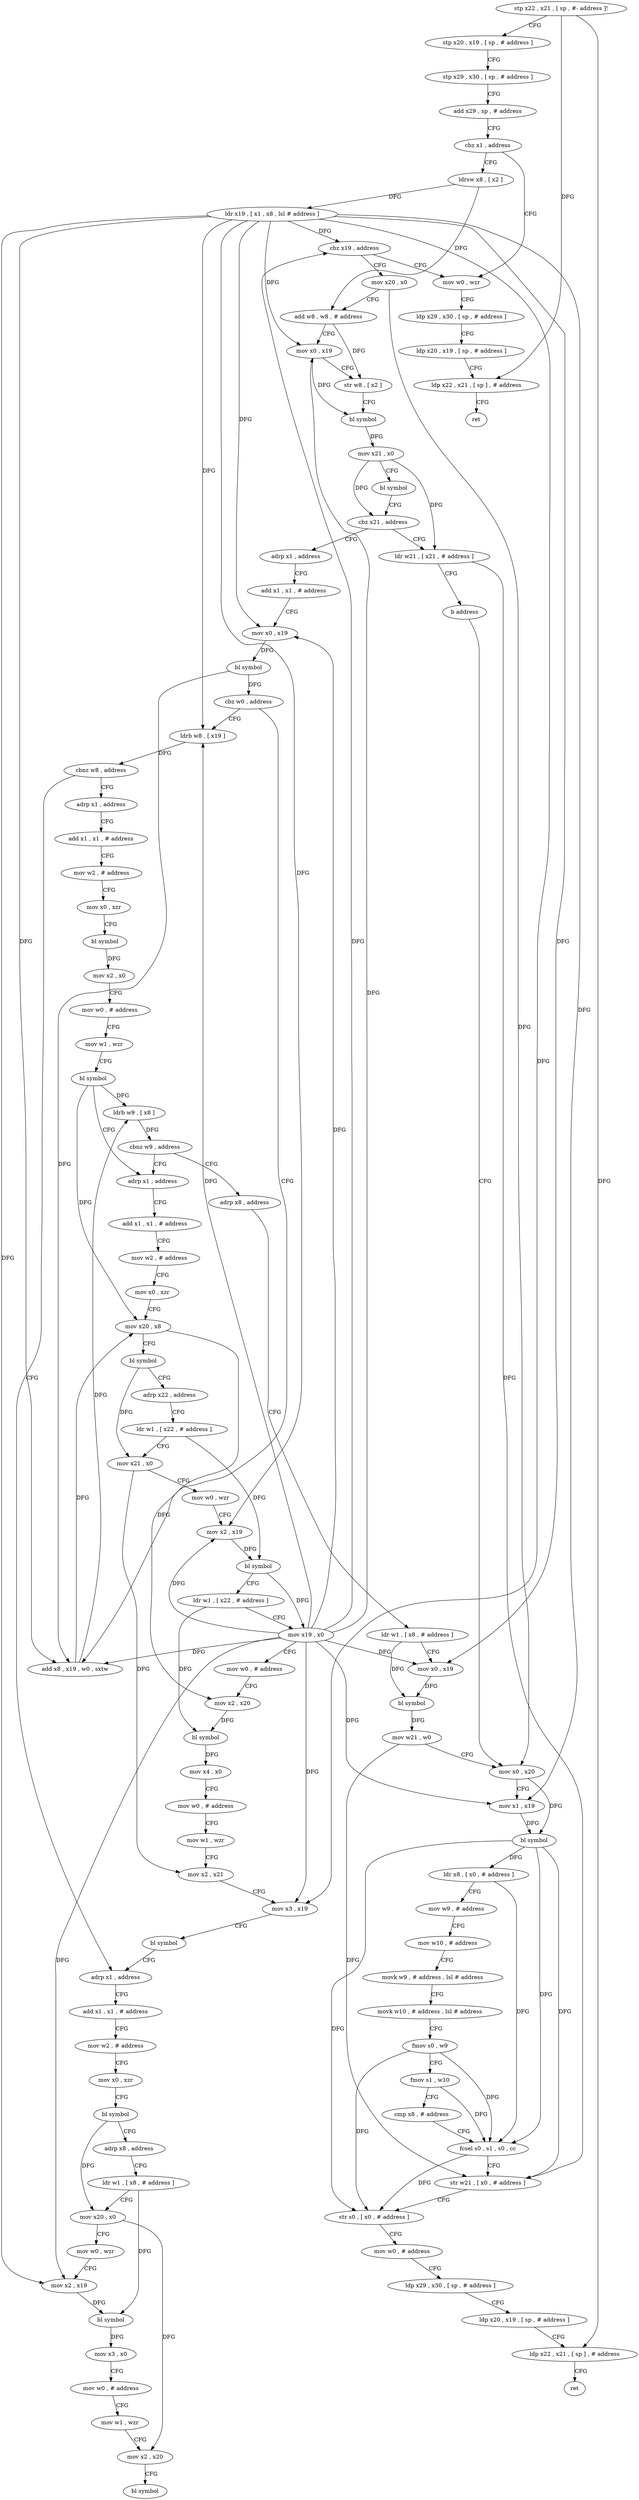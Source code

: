 digraph "func" {
"4249644" [label = "stp x22 , x21 , [ sp , #- address ]!" ]
"4249648" [label = "stp x20 , x19 , [ sp , # address ]" ]
"4249652" [label = "stp x29 , x30 , [ sp , # address ]" ]
"4249656" [label = "add x29 , sp , # address" ]
"4249660" [label = "cbz x1 , address" ]
"4249716" [label = "mov w0 , wzr" ]
"4249664" [label = "ldrsw x8 , [ x2 ]" ]
"4249720" [label = "ldp x29 , x30 , [ sp , # address ]" ]
"4249724" [label = "ldp x20 , x19 , [ sp , # address ]" ]
"4249728" [label = "ldp x22 , x21 , [ sp ] , # address" ]
"4249732" [label = "ret" ]
"4249668" [label = "ldr x19 , [ x1 , x8 , lsl # address ]" ]
"4249672" [label = "cbz x19 , address" ]
"4249676" [label = "mov x20 , x0" ]
"4249680" [label = "add w8 , w8 , # address" ]
"4249684" [label = "mov x0 , x19" ]
"4249688" [label = "str w8 , [ x2 ]" ]
"4249692" [label = "bl symbol" ]
"4249696" [label = "mov x21 , x0" ]
"4249700" [label = "bl symbol" ]
"4249704" [label = "cbz x21 , address" ]
"4249736" [label = "adrp x1 , address" ]
"4249708" [label = "ldr w21 , [ x21 , # address ]" ]
"4249740" [label = "add x1 , x1 , # address" ]
"4249744" [label = "mov x0 , x19" ]
"4249748" [label = "bl symbol" ]
"4249752" [label = "cbz w0 , address" ]
"4249864" [label = "ldrb w8 , [ x19 ]" ]
"4249756" [label = "add x8 , x19 , w0 , sxtw" ]
"4249712" [label = "b address" ]
"4249788" [label = "mov x0 , x20" ]
"4249868" [label = "cbnz w8 , address" ]
"4250000" [label = "adrp x1 , address" ]
"4249872" [label = "adrp x1 , address" ]
"4249760" [label = "ldrb w9 , [ x8 ]" ]
"4249764" [label = "cbnz w9 , address" ]
"4249908" [label = "adrp x1 , address" ]
"4249768" [label = "adrp x8 , address" ]
"4249792" [label = "mov x1 , x19" ]
"4249796" [label = "bl symbol" ]
"4249800" [label = "ldr x8 , [ x0 , # address ]" ]
"4249804" [label = "mov w9 , # address" ]
"4249808" [label = "mov w10 , # address" ]
"4249812" [label = "movk w9 , # address , lsl # address" ]
"4249816" [label = "movk w10 , # address , lsl # address" ]
"4249820" [label = "fmov s0 , w9" ]
"4249824" [label = "fmov s1 , w10" ]
"4249828" [label = "cmp x8 , # address" ]
"4249832" [label = "fcsel s0 , s1 , s0 , cc" ]
"4249836" [label = "str w21 , [ x0 , # address ]" ]
"4249840" [label = "str s0 , [ x0 , # address ]" ]
"4249844" [label = "mov w0 , # address" ]
"4249848" [label = "ldp x29 , x30 , [ sp , # address ]" ]
"4249852" [label = "ldp x20 , x19 , [ sp , # address ]" ]
"4249856" [label = "ldp x22 , x21 , [ sp ] , # address" ]
"4249860" [label = "ret" ]
"4250004" [label = "add x1 , x1 , # address" ]
"4250008" [label = "mov w2 , # address" ]
"4250012" [label = "mov x0 , xzr" ]
"4250016" [label = "bl symbol" ]
"4250020" [label = "adrp x8 , address" ]
"4250024" [label = "ldr w1 , [ x8 , # address ]" ]
"4250028" [label = "mov x20 , x0" ]
"4250032" [label = "mov w0 , wzr" ]
"4250036" [label = "mov x2 , x19" ]
"4250040" [label = "bl symbol" ]
"4250044" [label = "mov x3 , x0" ]
"4250048" [label = "mov w0 , # address" ]
"4250052" [label = "mov w1 , wzr" ]
"4250056" [label = "mov x2 , x20" ]
"4250060" [label = "bl symbol" ]
"4249876" [label = "add x1 , x1 , # address" ]
"4249880" [label = "mov w2 , # address" ]
"4249884" [label = "mov x0 , xzr" ]
"4249888" [label = "bl symbol" ]
"4249892" [label = "mov x2 , x0" ]
"4249896" [label = "mov w0 , # address" ]
"4249900" [label = "mov w1 , wzr" ]
"4249904" [label = "bl symbol" ]
"4249912" [label = "add x1 , x1 , # address" ]
"4249916" [label = "mov w2 , # address" ]
"4249920" [label = "mov x0 , xzr" ]
"4249924" [label = "mov x20 , x8" ]
"4249928" [label = "bl symbol" ]
"4249932" [label = "adrp x22 , address" ]
"4249936" [label = "ldr w1 , [ x22 , # address ]" ]
"4249940" [label = "mov x21 , x0" ]
"4249944" [label = "mov w0 , wzr" ]
"4249948" [label = "mov x2 , x19" ]
"4249952" [label = "bl symbol" ]
"4249956" [label = "ldr w1 , [ x22 , # address ]" ]
"4249960" [label = "mov x19 , x0" ]
"4249964" [label = "mov w0 , # address" ]
"4249968" [label = "mov x2 , x20" ]
"4249972" [label = "bl symbol" ]
"4249976" [label = "mov x4 , x0" ]
"4249980" [label = "mov w0 , # address" ]
"4249984" [label = "mov w1 , wzr" ]
"4249988" [label = "mov x2 , x21" ]
"4249992" [label = "mov x3 , x19" ]
"4249996" [label = "bl symbol" ]
"4249772" [label = "ldr w1 , [ x8 , # address ]" ]
"4249776" [label = "mov x0 , x19" ]
"4249780" [label = "bl symbol" ]
"4249784" [label = "mov w21 , w0" ]
"4249644" -> "4249648" [ label = "CFG" ]
"4249644" -> "4249728" [ label = "DFG" ]
"4249644" -> "4249856" [ label = "DFG" ]
"4249648" -> "4249652" [ label = "CFG" ]
"4249652" -> "4249656" [ label = "CFG" ]
"4249656" -> "4249660" [ label = "CFG" ]
"4249660" -> "4249716" [ label = "CFG" ]
"4249660" -> "4249664" [ label = "CFG" ]
"4249716" -> "4249720" [ label = "CFG" ]
"4249664" -> "4249668" [ label = "DFG" ]
"4249664" -> "4249680" [ label = "DFG" ]
"4249720" -> "4249724" [ label = "CFG" ]
"4249724" -> "4249728" [ label = "CFG" ]
"4249728" -> "4249732" [ label = "CFG" ]
"4249668" -> "4249672" [ label = "DFG" ]
"4249668" -> "4249684" [ label = "DFG" ]
"4249668" -> "4249744" [ label = "DFG" ]
"4249668" -> "4249864" [ label = "DFG" ]
"4249668" -> "4249756" [ label = "DFG" ]
"4249668" -> "4249792" [ label = "DFG" ]
"4249668" -> "4250036" [ label = "DFG" ]
"4249668" -> "4249948" [ label = "DFG" ]
"4249668" -> "4249992" [ label = "DFG" ]
"4249668" -> "4249776" [ label = "DFG" ]
"4249672" -> "4249716" [ label = "CFG" ]
"4249672" -> "4249676" [ label = "CFG" ]
"4249676" -> "4249680" [ label = "CFG" ]
"4249676" -> "4249788" [ label = "DFG" ]
"4249680" -> "4249684" [ label = "CFG" ]
"4249680" -> "4249688" [ label = "DFG" ]
"4249684" -> "4249688" [ label = "CFG" ]
"4249684" -> "4249692" [ label = "DFG" ]
"4249688" -> "4249692" [ label = "CFG" ]
"4249692" -> "4249696" [ label = "DFG" ]
"4249696" -> "4249700" [ label = "CFG" ]
"4249696" -> "4249704" [ label = "DFG" ]
"4249696" -> "4249708" [ label = "DFG" ]
"4249700" -> "4249704" [ label = "CFG" ]
"4249704" -> "4249736" [ label = "CFG" ]
"4249704" -> "4249708" [ label = "CFG" ]
"4249736" -> "4249740" [ label = "CFG" ]
"4249708" -> "4249712" [ label = "CFG" ]
"4249708" -> "4249836" [ label = "DFG" ]
"4249740" -> "4249744" [ label = "CFG" ]
"4249744" -> "4249748" [ label = "DFG" ]
"4249748" -> "4249752" [ label = "DFG" ]
"4249748" -> "4249756" [ label = "DFG" ]
"4249752" -> "4249864" [ label = "CFG" ]
"4249752" -> "4249756" [ label = "CFG" ]
"4249864" -> "4249868" [ label = "DFG" ]
"4249756" -> "4249760" [ label = "DFG" ]
"4249756" -> "4249924" [ label = "DFG" ]
"4249712" -> "4249788" [ label = "CFG" ]
"4249788" -> "4249792" [ label = "CFG" ]
"4249788" -> "4249796" [ label = "DFG" ]
"4249868" -> "4250000" [ label = "CFG" ]
"4249868" -> "4249872" [ label = "CFG" ]
"4250000" -> "4250004" [ label = "CFG" ]
"4249872" -> "4249876" [ label = "CFG" ]
"4249760" -> "4249764" [ label = "DFG" ]
"4249764" -> "4249908" [ label = "CFG" ]
"4249764" -> "4249768" [ label = "CFG" ]
"4249908" -> "4249912" [ label = "CFG" ]
"4249768" -> "4249772" [ label = "CFG" ]
"4249792" -> "4249796" [ label = "DFG" ]
"4249796" -> "4249800" [ label = "DFG" ]
"4249796" -> "4249836" [ label = "DFG" ]
"4249796" -> "4249840" [ label = "DFG" ]
"4249796" -> "4249832" [ label = "DFG" ]
"4249800" -> "4249804" [ label = "CFG" ]
"4249800" -> "4249832" [ label = "DFG" ]
"4249804" -> "4249808" [ label = "CFG" ]
"4249808" -> "4249812" [ label = "CFG" ]
"4249812" -> "4249816" [ label = "CFG" ]
"4249816" -> "4249820" [ label = "CFG" ]
"4249820" -> "4249824" [ label = "CFG" ]
"4249820" -> "4249832" [ label = "DFG" ]
"4249820" -> "4249840" [ label = "DFG" ]
"4249824" -> "4249828" [ label = "CFG" ]
"4249824" -> "4249832" [ label = "DFG" ]
"4249828" -> "4249832" [ label = "CFG" ]
"4249832" -> "4249836" [ label = "CFG" ]
"4249832" -> "4249840" [ label = "DFG" ]
"4249836" -> "4249840" [ label = "CFG" ]
"4249840" -> "4249844" [ label = "CFG" ]
"4249844" -> "4249848" [ label = "CFG" ]
"4249848" -> "4249852" [ label = "CFG" ]
"4249852" -> "4249856" [ label = "CFG" ]
"4249856" -> "4249860" [ label = "CFG" ]
"4250004" -> "4250008" [ label = "CFG" ]
"4250008" -> "4250012" [ label = "CFG" ]
"4250012" -> "4250016" [ label = "CFG" ]
"4250016" -> "4250020" [ label = "CFG" ]
"4250016" -> "4250028" [ label = "DFG" ]
"4250020" -> "4250024" [ label = "CFG" ]
"4250024" -> "4250028" [ label = "CFG" ]
"4250024" -> "4250040" [ label = "DFG" ]
"4250028" -> "4250032" [ label = "CFG" ]
"4250028" -> "4250056" [ label = "DFG" ]
"4250032" -> "4250036" [ label = "CFG" ]
"4250036" -> "4250040" [ label = "DFG" ]
"4250040" -> "4250044" [ label = "DFG" ]
"4250044" -> "4250048" [ label = "CFG" ]
"4250048" -> "4250052" [ label = "CFG" ]
"4250052" -> "4250056" [ label = "CFG" ]
"4250056" -> "4250060" [ label = "CFG" ]
"4249876" -> "4249880" [ label = "CFG" ]
"4249880" -> "4249884" [ label = "CFG" ]
"4249884" -> "4249888" [ label = "CFG" ]
"4249888" -> "4249892" [ label = "DFG" ]
"4249892" -> "4249896" [ label = "CFG" ]
"4249896" -> "4249900" [ label = "CFG" ]
"4249900" -> "4249904" [ label = "CFG" ]
"4249904" -> "4249908" [ label = "CFG" ]
"4249904" -> "4249760" [ label = "DFG" ]
"4249904" -> "4249924" [ label = "DFG" ]
"4249912" -> "4249916" [ label = "CFG" ]
"4249916" -> "4249920" [ label = "CFG" ]
"4249920" -> "4249924" [ label = "CFG" ]
"4249924" -> "4249928" [ label = "CFG" ]
"4249924" -> "4249968" [ label = "DFG" ]
"4249928" -> "4249932" [ label = "CFG" ]
"4249928" -> "4249940" [ label = "DFG" ]
"4249932" -> "4249936" [ label = "CFG" ]
"4249936" -> "4249940" [ label = "CFG" ]
"4249936" -> "4249952" [ label = "DFG" ]
"4249940" -> "4249944" [ label = "CFG" ]
"4249940" -> "4249988" [ label = "DFG" ]
"4249944" -> "4249948" [ label = "CFG" ]
"4249948" -> "4249952" [ label = "DFG" ]
"4249952" -> "4249956" [ label = "CFG" ]
"4249952" -> "4249960" [ label = "DFG" ]
"4249956" -> "4249960" [ label = "CFG" ]
"4249956" -> "4249972" [ label = "DFG" ]
"4249960" -> "4249964" [ label = "CFG" ]
"4249960" -> "4249672" [ label = "DFG" ]
"4249960" -> "4249684" [ label = "DFG" ]
"4249960" -> "4249744" [ label = "DFG" ]
"4249960" -> "4249864" [ label = "DFG" ]
"4249960" -> "4249792" [ label = "DFG" ]
"4249960" -> "4250036" [ label = "DFG" ]
"4249960" -> "4249948" [ label = "DFG" ]
"4249960" -> "4249756" [ label = "DFG" ]
"4249960" -> "4249992" [ label = "DFG" ]
"4249960" -> "4249776" [ label = "DFG" ]
"4249964" -> "4249968" [ label = "CFG" ]
"4249968" -> "4249972" [ label = "DFG" ]
"4249972" -> "4249976" [ label = "DFG" ]
"4249976" -> "4249980" [ label = "CFG" ]
"4249980" -> "4249984" [ label = "CFG" ]
"4249984" -> "4249988" [ label = "CFG" ]
"4249988" -> "4249992" [ label = "CFG" ]
"4249992" -> "4249996" [ label = "CFG" ]
"4249996" -> "4250000" [ label = "CFG" ]
"4249772" -> "4249776" [ label = "CFG" ]
"4249772" -> "4249780" [ label = "DFG" ]
"4249776" -> "4249780" [ label = "DFG" ]
"4249780" -> "4249784" [ label = "DFG" ]
"4249784" -> "4249788" [ label = "CFG" ]
"4249784" -> "4249836" [ label = "DFG" ]
}
